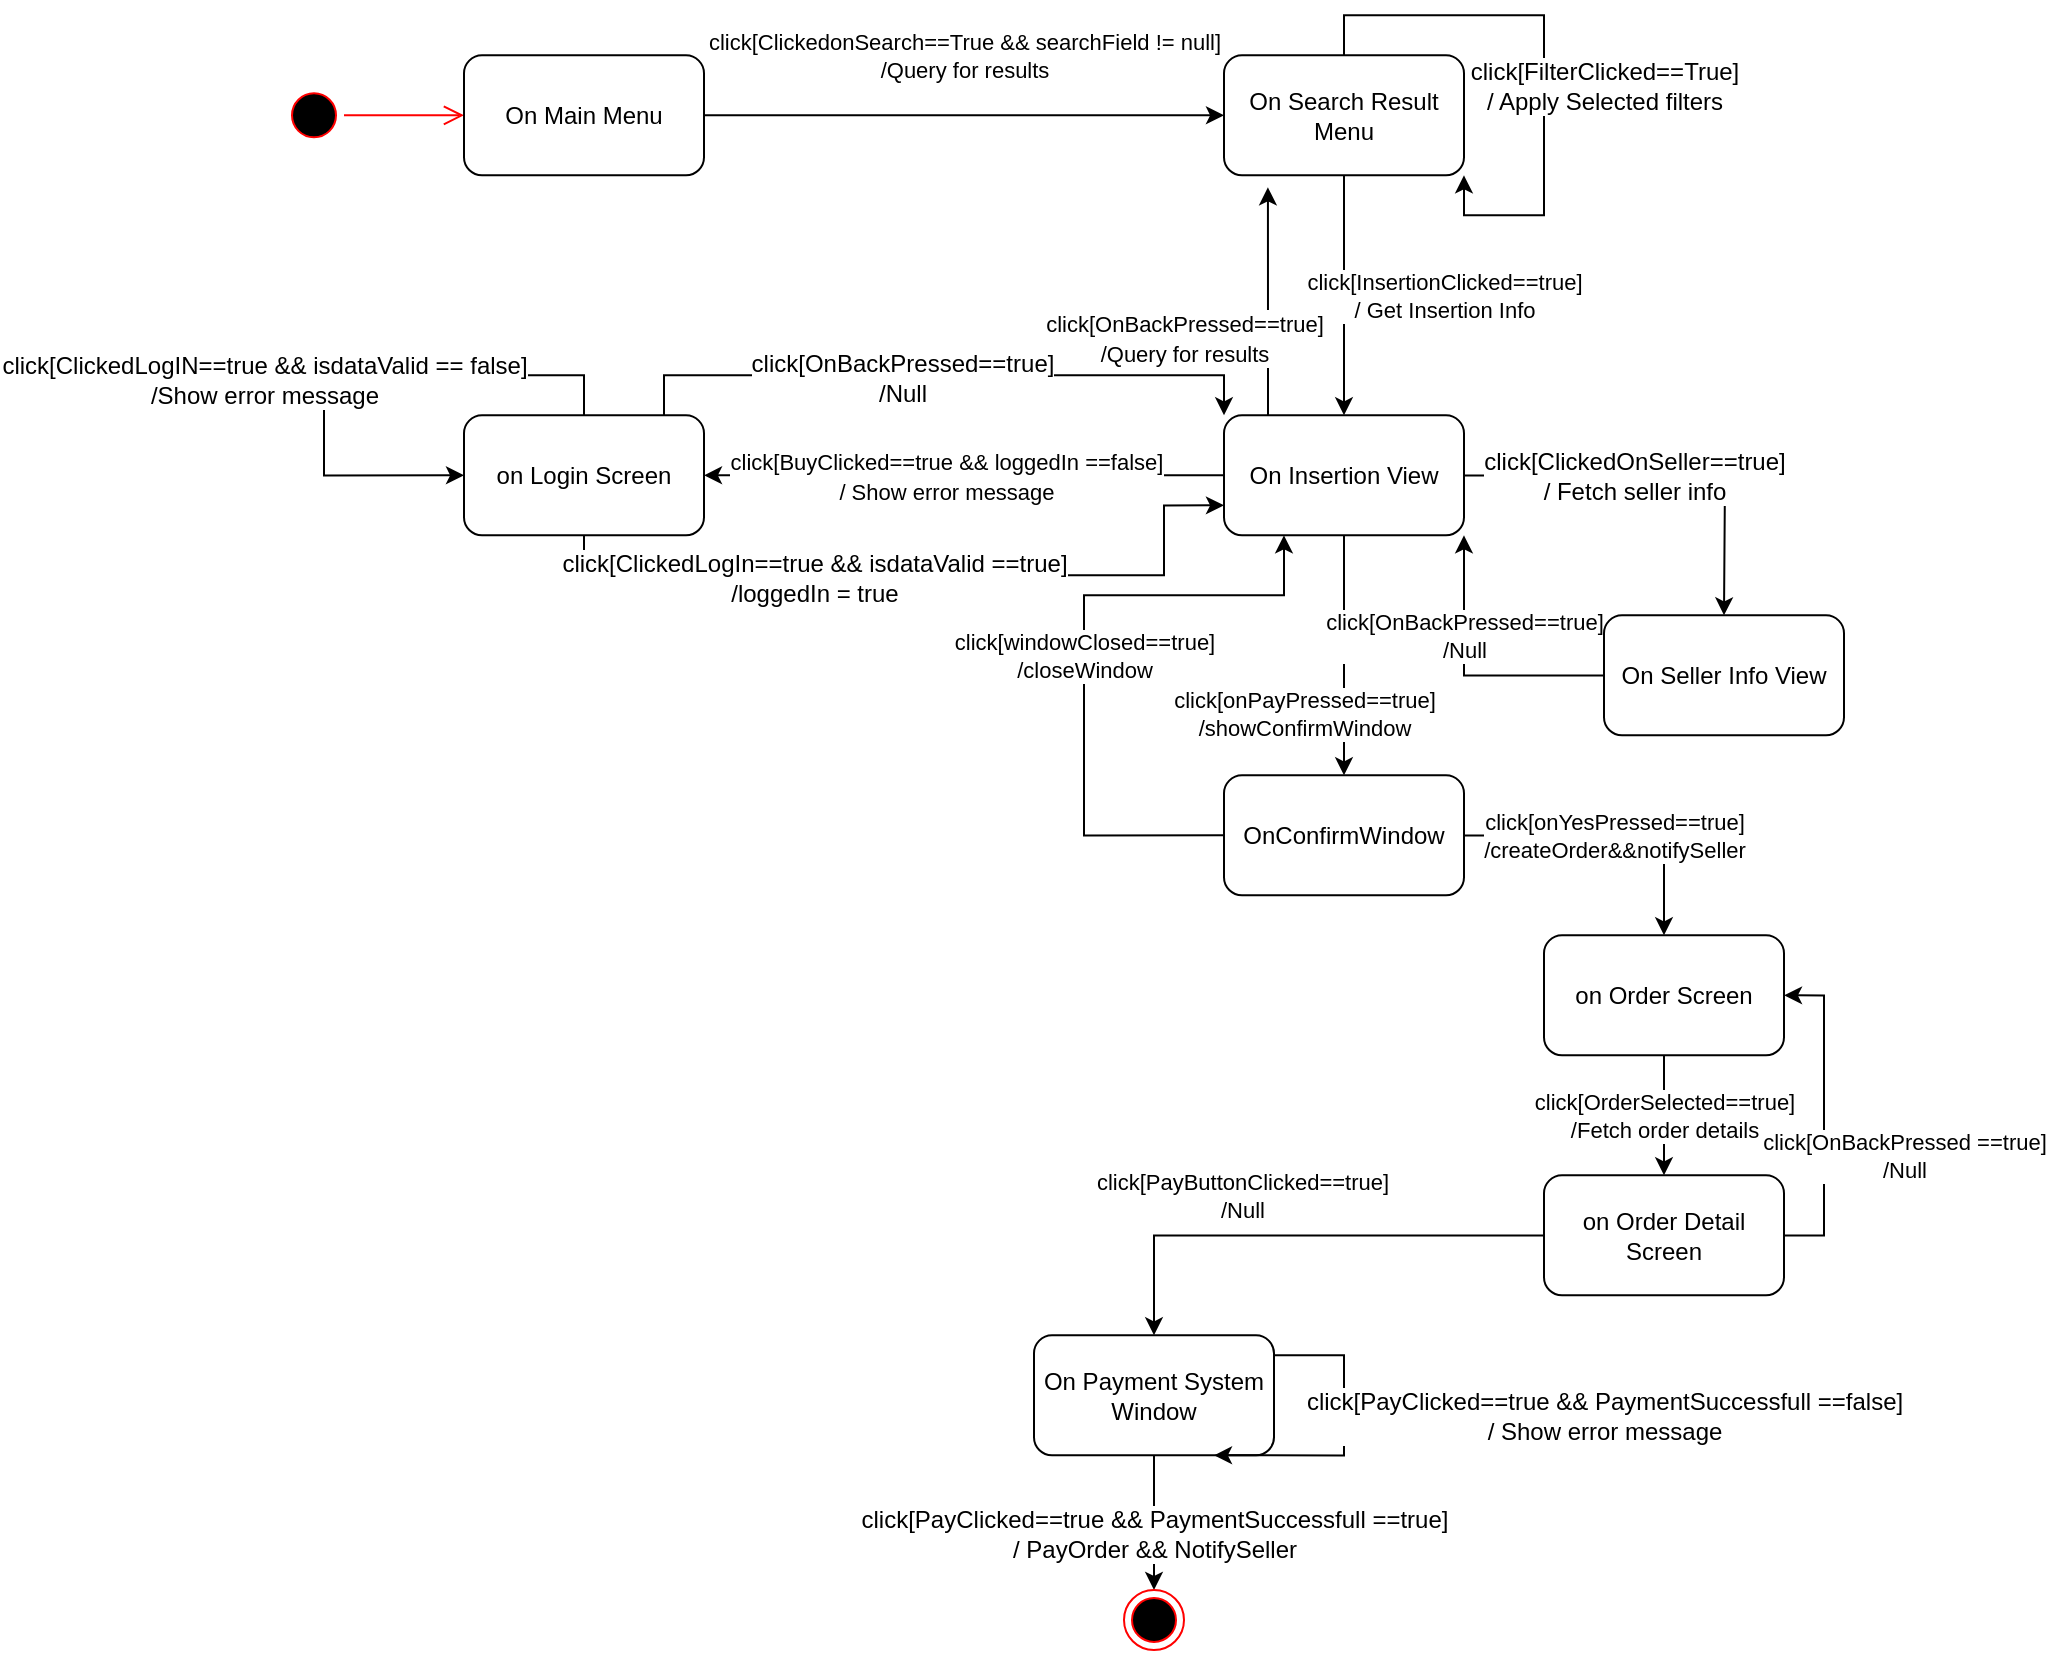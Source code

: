 <mxfile version="12.5.3" type="device"><diagram id="C95TOgXuj9wVYb7dIQU0" name="Page-1"><mxGraphModel dx="1810" dy="1343" grid="1" gridSize="10" guides="1" tooltips="1" connect="1" arrows="1" fold="1" page="1" pageScale="1" pageWidth="1169" pageHeight="827" math="0" shadow="0"><root><mxCell id="0"/><mxCell id="1" parent="0"/><mxCell id="94voG1-HT71qGpbsWAjW-1" value="" style="ellipse;html=1;shape=startState;fillColor=#000000;strokeColor=#ff0000;" parent="1" vertex="1"><mxGeometry x="180" y="44.67" width="30" height="30" as="geometry"/></mxCell><mxCell id="94voG1-HT71qGpbsWAjW-2" value="" style="edgeStyle=orthogonalEdgeStyle;html=1;verticalAlign=bottom;endArrow=open;endSize=8;strokeColor=#ff0000;entryX=0;entryY=0.5;entryDx=0;entryDy=0;" parent="1" source="94voG1-HT71qGpbsWAjW-1" target="94voG1-HT71qGpbsWAjW-3" edge="1"><mxGeometry relative="1" as="geometry"><mxPoint x="300" y="59.67" as="targetPoint"/></mxGeometry></mxCell><mxCell id="94voG1-HT71qGpbsWAjW-6" value="click[ClickedonSearch==True &amp;amp;&amp;amp; searchField != null]&lt;br&gt;/Query for results" style="edgeStyle=orthogonalEdgeStyle;rounded=0;orthogonalLoop=1;jettySize=auto;html=1;entryX=0;entryY=0.5;entryDx=0;entryDy=0;" parent="1" source="94voG1-HT71qGpbsWAjW-3" target="94voG1-HT71qGpbsWAjW-5" edge="1"><mxGeometry y="30" relative="1" as="geometry"><mxPoint as="offset"/></mxGeometry></mxCell><mxCell id="94voG1-HT71qGpbsWAjW-3" value="On Main Menu" style="rounded=1;whiteSpace=wrap;html=1;" parent="1" vertex="1"><mxGeometry x="270" y="29.67" width="120" height="60" as="geometry"/></mxCell><mxCell id="94voG1-HT71qGpbsWAjW-10" value="click[InsertionClicked==true]&lt;br&gt;/ Get Insertion Info" style="edgeStyle=orthogonalEdgeStyle;rounded=0;orthogonalLoop=1;jettySize=auto;html=1;entryX=0.5;entryY=0;entryDx=0;entryDy=0;" parent="1" source="94voG1-HT71qGpbsWAjW-5" target="94voG1-HT71qGpbsWAjW-9" edge="1"><mxGeometry y="50" relative="1" as="geometry"><mxPoint as="offset"/></mxGeometry></mxCell><mxCell id="94voG1-HT71qGpbsWAjW-5" value="On Search Result Menu" style="rounded=1;whiteSpace=wrap;html=1;" parent="1" vertex="1"><mxGeometry x="650" y="29.67" width="120" height="60" as="geometry"/></mxCell><mxCell id="94voG1-HT71qGpbsWAjW-7" style="edgeStyle=orthogonalEdgeStyle;rounded=0;orthogonalLoop=1;jettySize=auto;html=1;entryX=1;entryY=1;entryDx=0;entryDy=0;" parent="1" source="94voG1-HT71qGpbsWAjW-5" target="94voG1-HT71qGpbsWAjW-5" edge="1"><mxGeometry relative="1" as="geometry"><Array as="points"><mxPoint x="710" y="9.67"/><mxPoint x="810" y="9.67"/><mxPoint x="810" y="109.67"/><mxPoint x="770" y="109.67"/></Array></mxGeometry></mxCell><mxCell id="94voG1-HT71qGpbsWAjW-8" value="click[FilterClicked==True]&lt;br&gt;/ Apply Selected filters" style="text;html=1;align=center;verticalAlign=middle;resizable=0;points=[];;labelBackgroundColor=#ffffff;" parent="94voG1-HT71qGpbsWAjW-7" vertex="1" connectable="0"><mxGeometry x="0.021" y="-3" relative="1" as="geometry"><mxPoint x="33" y="12" as="offset"/></mxGeometry></mxCell><mxCell id="94voG1-HT71qGpbsWAjW-11" style="edgeStyle=orthogonalEdgeStyle;rounded=0;orthogonalLoop=1;jettySize=auto;html=1;" parent="1" source="94voG1-HT71qGpbsWAjW-9" edge="1"><mxGeometry relative="1" as="geometry"><mxPoint x="900" y="309.67" as="targetPoint"/></mxGeometry></mxCell><mxCell id="94voG1-HT71qGpbsWAjW-12" value="click[ClickedOnSeller==true]&lt;br&gt;/ Fetch seller info" style="text;html=1;align=center;verticalAlign=middle;resizable=0;points=[];;labelBackgroundColor=#ffffff;" parent="94voG1-HT71qGpbsWAjW-11" vertex="1" connectable="0"><mxGeometry x="-0.15" relative="1" as="geometry"><mxPoint as="offset"/></mxGeometry></mxCell><mxCell id="94voG1-HT71qGpbsWAjW-15" style="edgeStyle=orthogonalEdgeStyle;rounded=0;orthogonalLoop=1;jettySize=auto;html=1;entryX=0.183;entryY=1.1;entryDx=0;entryDy=0;entryPerimeter=0;" parent="1" source="94voG1-HT71qGpbsWAjW-9" target="94voG1-HT71qGpbsWAjW-5" edge="1"><mxGeometry relative="1" as="geometry"><Array as="points"><mxPoint x="672" y="179.67"/><mxPoint x="672" y="179.67"/></Array></mxGeometry></mxCell><mxCell id="94voG1-HT71qGpbsWAjW-16" value="&lt;span style=&quot;font-size: 11px&quot;&gt;click[OnBackPressed==true]&lt;/span&gt;&lt;br style=&quot;font-size: 11px&quot;&gt;&lt;span style=&quot;font-size: 11px&quot;&gt;/Query for results&lt;/span&gt;" style="text;html=1;align=center;verticalAlign=middle;resizable=0;points=[];;labelBackgroundColor=#ffffff;" parent="94voG1-HT71qGpbsWAjW-15" vertex="1" connectable="0"><mxGeometry x="-0.316" y="2" relative="1" as="geometry"><mxPoint x="-40" as="offset"/></mxGeometry></mxCell><mxCell id="94voG1-HT71qGpbsWAjW-27" style="edgeStyle=orthogonalEdgeStyle;rounded=0;orthogonalLoop=1;jettySize=auto;html=1;entryX=1;entryY=0.5;entryDx=0;entryDy=0;" parent="1" source="94voG1-HT71qGpbsWAjW-9" target="94voG1-HT71qGpbsWAjW-26" edge="1"><mxGeometry relative="1" as="geometry"/></mxCell><mxCell id="94voG1-HT71qGpbsWAjW-28" value="&lt;span style=&quot;font-size: 11px&quot;&gt;click[BuyClicked==true &amp;amp;&amp;amp; loggedIn ==false]&lt;/span&gt;&lt;br style=&quot;font-size: 11px&quot;&gt;&lt;span style=&quot;font-size: 11px&quot;&gt;/ Show error message&lt;/span&gt;" style="text;html=1;align=center;verticalAlign=middle;resizable=0;points=[];;labelBackgroundColor=#ffffff;" parent="94voG1-HT71qGpbsWAjW-27" vertex="1" connectable="0"><mxGeometry x="0.25" y="2" relative="1" as="geometry"><mxPoint x="23" y="-2" as="offset"/></mxGeometry></mxCell><mxCell id="vqGQTgjnNP4pRDwrJf5L-2" value="click[onPayPressed==true]&lt;br&gt;/showConfirmWindow" style="edgeStyle=orthogonalEdgeStyle;rounded=0;orthogonalLoop=1;jettySize=auto;html=1;entryX=0.5;entryY=0;entryDx=0;entryDy=0;" parent="1" source="94voG1-HT71qGpbsWAjW-9" target="vqGQTgjnNP4pRDwrJf5L-1" edge="1"><mxGeometry x="0.5" y="-20" relative="1" as="geometry"><mxPoint y="-1" as="offset"/></mxGeometry></mxCell><mxCell id="94voG1-HT71qGpbsWAjW-9" value="On Insertion View" style="rounded=1;whiteSpace=wrap;html=1;" parent="1" vertex="1"><mxGeometry x="650" y="209.67" width="120" height="60" as="geometry"/></mxCell><mxCell id="94voG1-HT71qGpbsWAjW-14" value="click[OnBackPressed==true]&lt;br&gt;/Null" style="edgeStyle=orthogonalEdgeStyle;rounded=0;orthogonalLoop=1;jettySize=auto;html=1;entryX=1;entryY=1;entryDx=0;entryDy=0;" parent="1" source="94voG1-HT71qGpbsWAjW-13" target="94voG1-HT71qGpbsWAjW-9" edge="1"><mxGeometry y="-20" relative="1" as="geometry"><mxPoint x="-20" y="-20" as="offset"/></mxGeometry></mxCell><mxCell id="94voG1-HT71qGpbsWAjW-13" value="On Seller Info View" style="rounded=1;whiteSpace=wrap;html=1;" parent="1" vertex="1"><mxGeometry x="840" y="309.67" width="120" height="60" as="geometry"/></mxCell><mxCell id="94voG1-HT71qGpbsWAjW-22" style="edgeStyle=orthogonalEdgeStyle;rounded=0;orthogonalLoop=1;jettySize=auto;html=1;entryX=0.5;entryY=0;entryDx=0;entryDy=0;" parent="1" source="94voG1-HT71qGpbsWAjW-17" target="94voG1-HT71qGpbsWAjW-21" edge="1"><mxGeometry relative="1" as="geometry"/></mxCell><mxCell id="94voG1-HT71qGpbsWAjW-23" value="click[PayClicked==true &amp;amp;&amp;amp; PaymentSuccessfull ==true]&lt;br&gt;/ PayOrder &amp;amp;&amp;amp; NotifySeller" style="text;html=1;align=center;verticalAlign=middle;resizable=0;points=[];;labelBackgroundColor=#ffffff;" parent="94voG1-HT71qGpbsWAjW-22" vertex="1" connectable="0"><mxGeometry x="0.167" relative="1" as="geometry"><mxPoint as="offset"/></mxGeometry></mxCell><mxCell id="94voG1-HT71qGpbsWAjW-17" value="On Payment System Window" style="rounded=1;whiteSpace=wrap;html=1;" parent="1" vertex="1"><mxGeometry x="555" y="669.67" width="120" height="60" as="geometry"/></mxCell><mxCell id="94voG1-HT71qGpbsWAjW-21" value="" style="ellipse;html=1;shape=endState;fillColor=#000000;strokeColor=#ff0000;" parent="1" vertex="1"><mxGeometry x="600" y="797" width="30" height="30" as="geometry"/></mxCell><mxCell id="94voG1-HT71qGpbsWAjW-24" style="edgeStyle=orthogonalEdgeStyle;rounded=0;orthogonalLoop=1;jettySize=auto;html=1;entryX=0.75;entryY=1;entryDx=0;entryDy=0;" parent="1" source="94voG1-HT71qGpbsWAjW-17" target="94voG1-HT71qGpbsWAjW-17" edge="1"><mxGeometry relative="1" as="geometry"><Array as="points"><mxPoint x="710" y="679.67"/><mxPoint x="710" y="729.67"/></Array></mxGeometry></mxCell><mxCell id="94voG1-HT71qGpbsWAjW-25" value="click[PayClicked==true &amp;amp;&amp;amp; PaymentSuccessfull ==false]&lt;br&gt;/ Show error message" style="text;html=1;align=center;verticalAlign=middle;resizable=0;points=[];;labelBackgroundColor=#ffffff;" parent="94voG1-HT71qGpbsWAjW-24" vertex="1" connectable="0"><mxGeometry x="0.162" y="-1" relative="1" as="geometry"><mxPoint x="132.18" y="-18.71" as="offset"/></mxGeometry></mxCell><mxCell id="94voG1-HT71qGpbsWAjW-29" style="edgeStyle=orthogonalEdgeStyle;rounded=0;orthogonalLoop=1;jettySize=auto;html=1;entryX=0;entryY=0.75;entryDx=0;entryDy=0;" parent="1" source="94voG1-HT71qGpbsWAjW-26" target="94voG1-HT71qGpbsWAjW-9" edge="1"><mxGeometry relative="1" as="geometry"><Array as="points"><mxPoint x="330" y="289.67"/><mxPoint x="620" y="289.67"/><mxPoint x="620" y="254.67"/></Array></mxGeometry></mxCell><mxCell id="94voG1-HT71qGpbsWAjW-30" value="click[ClickedLogIn==true &amp;amp;&amp;amp; isdataValid ==true]&lt;br&gt;/loggedIn = true" style="text;html=1;align=center;verticalAlign=middle;resizable=0;points=[];;labelBackgroundColor=#ffffff;" parent="94voG1-HT71qGpbsWAjW-29" vertex="1" connectable="0"><mxGeometry x="-0.323" y="-1" relative="1" as="geometry"><mxPoint x="8" as="offset"/></mxGeometry></mxCell><mxCell id="94voG1-HT71qGpbsWAjW-31" style="edgeStyle=orthogonalEdgeStyle;rounded=0;orthogonalLoop=1;jettySize=auto;html=1;entryX=0;entryY=0;entryDx=0;entryDy=0;" parent="1" source="94voG1-HT71qGpbsWAjW-26" target="94voG1-HT71qGpbsWAjW-9" edge="1"><mxGeometry relative="1" as="geometry"><Array as="points"><mxPoint x="370" y="189.67"/><mxPoint x="650" y="189.67"/></Array></mxGeometry></mxCell><mxCell id="94voG1-HT71qGpbsWAjW-32" value="click[OnBackPressed==true]&lt;br&gt;/Null" style="text;html=1;align=center;verticalAlign=middle;resizable=0;points=[];;labelBackgroundColor=#ffffff;" parent="94voG1-HT71qGpbsWAjW-31" vertex="1" connectable="0"><mxGeometry x="-0.133" y="-1" relative="1" as="geometry"><mxPoint as="offset"/></mxGeometry></mxCell><mxCell id="94voG1-HT71qGpbsWAjW-26" value="on Login Screen" style="rounded=1;whiteSpace=wrap;html=1;" parent="1" vertex="1"><mxGeometry x="270" y="209.67" width="120" height="60" as="geometry"/></mxCell><mxCell id="94voG1-HT71qGpbsWAjW-33" style="edgeStyle=orthogonalEdgeStyle;rounded=0;orthogonalLoop=1;jettySize=auto;html=1;entryX=0;entryY=0.5;entryDx=0;entryDy=0;" parent="1" source="94voG1-HT71qGpbsWAjW-26" target="94voG1-HT71qGpbsWAjW-26" edge="1"><mxGeometry relative="1" as="geometry"><Array as="points"><mxPoint x="330" y="189.67"/><mxPoint x="200" y="189.67"/><mxPoint x="200" y="239.67"/></Array></mxGeometry></mxCell><mxCell id="94voG1-HT71qGpbsWAjW-34" value="click[ClickedLogIN==true &amp;amp;&amp;amp; isdataValid == false]&lt;br&gt;/Show error message" style="text;html=1;align=center;verticalAlign=middle;resizable=0;points=[];;labelBackgroundColor=#ffffff;" parent="94voG1-HT71qGpbsWAjW-33" vertex="1" connectable="0"><mxGeometry x="-0.193" y="2" relative="1" as="geometry"><mxPoint x="-71" as="offset"/></mxGeometry></mxCell><mxCell id="vqGQTgjnNP4pRDwrJf5L-5" value="click[windowClosed==true]&lt;br&gt;/closeWindow" style="edgeStyle=orthogonalEdgeStyle;rounded=0;orthogonalLoop=1;jettySize=auto;html=1;entryX=0.25;entryY=1;entryDx=0;entryDy=0;exitX=0;exitY=0.5;exitDx=0;exitDy=0;" parent="1" source="vqGQTgjnNP4pRDwrJf5L-1" target="94voG1-HT71qGpbsWAjW-9" edge="1"><mxGeometry relative="1" as="geometry"><Array as="points"><mxPoint x="580" y="419.67"/><mxPoint x="580" y="299.67"/><mxPoint x="680" y="299.67"/></Array></mxGeometry></mxCell><mxCell id="vqGQTgjnNP4pRDwrJf5L-7" value="click[onYesPressed==true]&lt;br&gt;/createOrder&amp;amp;&amp;amp;notifySeller" style="edgeStyle=orthogonalEdgeStyle;rounded=0;orthogonalLoop=1;jettySize=auto;html=1;entryX=0.5;entryY=0;entryDx=0;entryDy=0;" parent="1" source="vqGQTgjnNP4pRDwrJf5L-1" target="vqGQTgjnNP4pRDwrJf5L-6" edge="1"><mxGeometry relative="1" as="geometry"/></mxCell><mxCell id="vqGQTgjnNP4pRDwrJf5L-1" value="OnConfirmWindow" style="rounded=1;whiteSpace=wrap;html=1;" parent="1" vertex="1"><mxGeometry x="650" y="389.67" width="120" height="60" as="geometry"/></mxCell><mxCell id="vqGQTgjnNP4pRDwrJf5L-10" value="click[OrderSelected==true]&lt;br&gt;/Fetch order details" style="edgeStyle=orthogonalEdgeStyle;rounded=0;orthogonalLoop=1;jettySize=auto;html=1;entryX=0.5;entryY=0;entryDx=0;entryDy=0;" parent="1" source="vqGQTgjnNP4pRDwrJf5L-6" target="vqGQTgjnNP4pRDwrJf5L-9" edge="1"><mxGeometry relative="1" as="geometry"/></mxCell><mxCell id="vqGQTgjnNP4pRDwrJf5L-6" value="on Order Screen" style="rounded=1;whiteSpace=wrap;html=1;" parent="1" vertex="1"><mxGeometry x="810" y="469.67" width="120" height="60" as="geometry"/></mxCell><mxCell id="vqGQTgjnNP4pRDwrJf5L-11" value="click[OnBackPressed ==true]&lt;br&gt;/Null" style="edgeStyle=orthogonalEdgeStyle;rounded=0;orthogonalLoop=1;jettySize=auto;html=1;entryX=1;entryY=0.5;entryDx=0;entryDy=0;" parent="1" source="vqGQTgjnNP4pRDwrJf5L-9" target="vqGQTgjnNP4pRDwrJf5L-6" edge="1"><mxGeometry x="-0.249" y="-40" relative="1" as="geometry"><Array as="points"><mxPoint x="950" y="619.67"/><mxPoint x="950" y="499.67"/></Array><mxPoint as="offset"/></mxGeometry></mxCell><mxCell id="vqGQTgjnNP4pRDwrJf5L-12" value="click[PayButtonClicked==true]&lt;br&gt;/Null" style="edgeStyle=orthogonalEdgeStyle;rounded=0;orthogonalLoop=1;jettySize=auto;html=1;" parent="1" source="vqGQTgjnNP4pRDwrJf5L-9" target="94voG1-HT71qGpbsWAjW-17" edge="1"><mxGeometry x="0.229" y="-20" relative="1" as="geometry"><mxPoint x="-1" as="offset"/></mxGeometry></mxCell><mxCell id="vqGQTgjnNP4pRDwrJf5L-9" value="on Order Detail Screen" style="rounded=1;whiteSpace=wrap;html=1;" parent="1" vertex="1"><mxGeometry x="810" y="589.67" width="120" height="60" as="geometry"/></mxCell></root></mxGraphModel></diagram></mxfile>